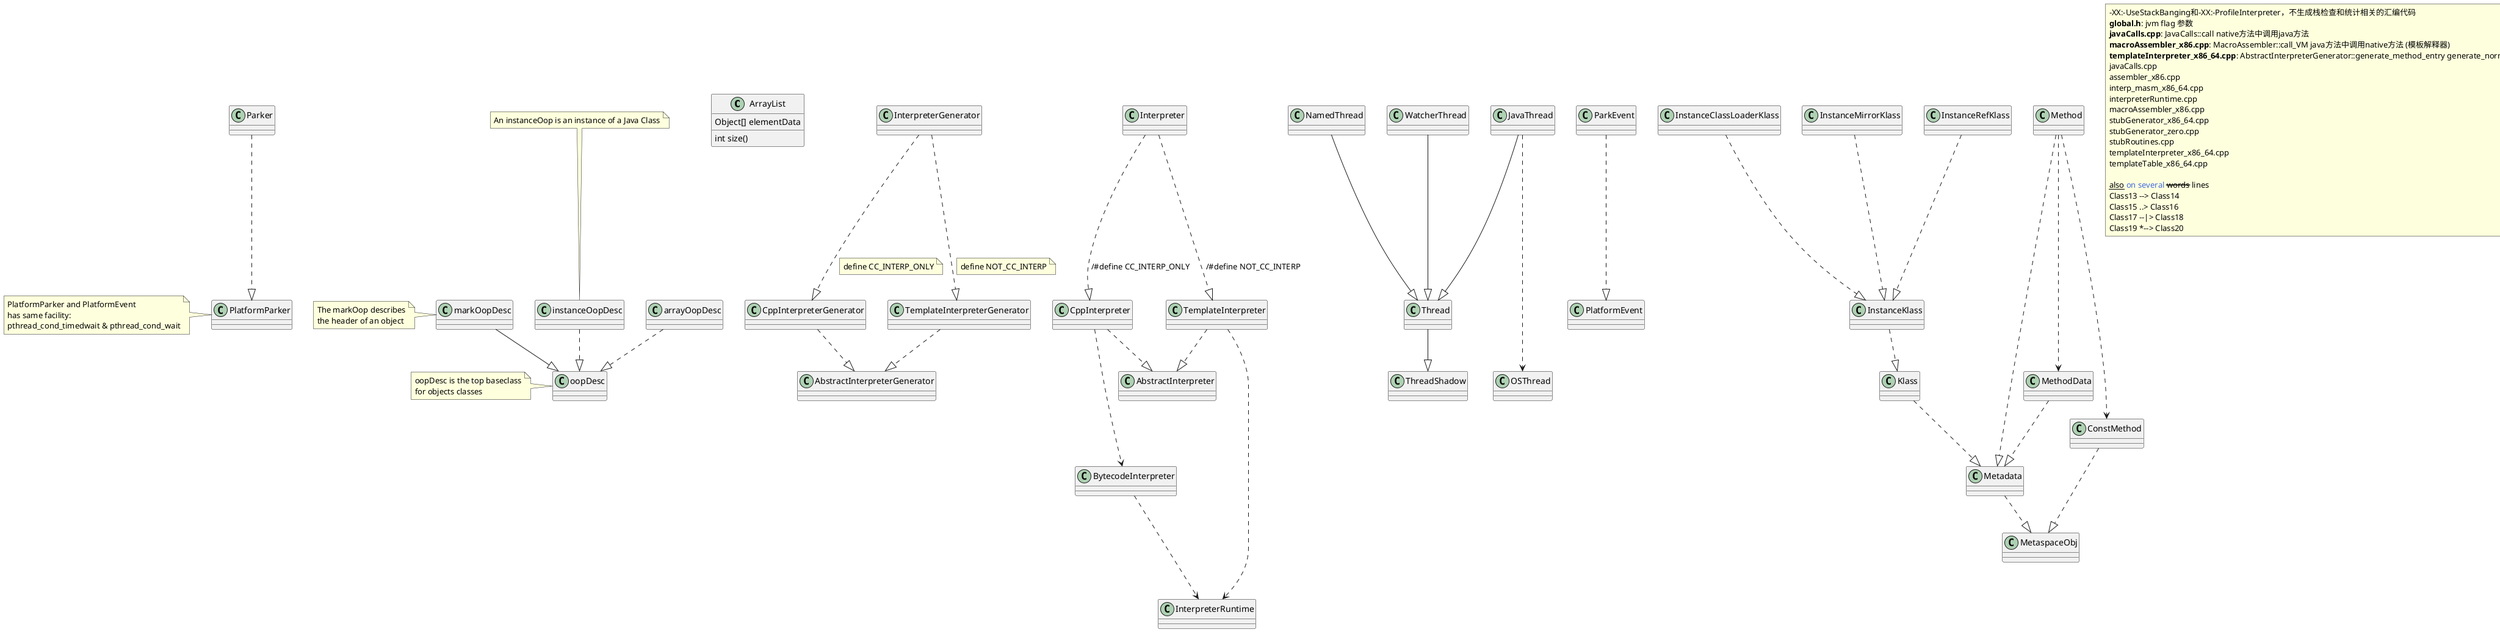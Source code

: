 @startuml
class ArrayList {
Object[] elementData
int size()
}

CppInterpreterGenerator ..|> AbstractInterpreterGenerator
TemplateInterpreterGenerator ..|> AbstractInterpreterGenerator
InterpreterGenerator ..|> CppInterpreterGenerator
note on link: define CC_INTERP_ONLY
InterpreterGenerator ..|> TemplateInterpreterGenerator
note on link: define NOT_CC_INTERP

CppInterpreter ..|> AbstractInterpreter
TemplateInterpreter ..|> AbstractInterpreter
Interpreter ..|> CppInterpreter: /#define CC_INTERP_ONLY
Interpreter ..|> TemplateInterpreter: /#define NOT_CC_INTERP


BytecodeInterpreter ...> InterpreterRuntime
CppInterpreter ...> BytecodeInterpreter
TemplateInterpreter ...> InterpreterRuntime

Thread --|> ThreadShadow
JavaThread --|> Thread
NamedThread --|> Thread
WatcherThread --|> Thread

JavaThread ...> OSThread


Parker ..|> PlatformParker
ParkEvent ..|> PlatformEvent
note left of PlatformParker
PlatformParker and PlatformEvent
has same facility:
pthread_cond_timedwait & pthread_cond_wait
end note

markOopDesc --|> oopDesc
instanceOopDesc ..|> oopDesc
arrayOopDesc ..|> oopDesc

note left of markOopDesc
The markOop describes
the header of an object
end note

note left of oopDesc
oopDesc is the top baseclass
for objects classes
end note

note top of instanceOopDesc
An instanceOop is an instance of a Java Class
end note

InstanceClassLoaderKlass ..|> InstanceKlass
InstanceMirrorKlass ..|> InstanceKlass
InstanceRefKlass ..|> InstanceKlass
InstanceKlass ..|> Klass
Klass ..|> Metadata
Method ..|> Metadata
Metadata ..|> MetaspaceObj

MethodData ..|> Metadata
ConstMethod ..|> MetaspaceObj

Method ...> MethodData
Method ...> ConstMethod

note as common_note
  -XX:-UseStackBanging和-XX:-ProfileInterpreter，不生成栈检查和统计相关的汇编代码
  <b>global.h</b>: jvm flag 参数
  <b>javaCalls.cpp</b>: JavaCalls::call native方法中调用java方法
  <b>macroAssembler_x86.cpp</b>: MacroAssembler::call_VM java方法中调用native方法 (模板解释器)
  <b>templateInterpreter_x86_64.cpp</b>: AbstractInterpreterGenerator::generate_method_entry generate_normal_entry generate_native_entry
  javaCalls.cpp
  assembler_x86.cpp
  interp_masm_x86_64.cpp
  interpreterRuntime.cpp
  macroAssembler_x86.cpp
  stubGenerator_x86_64.cpp
  stubGenerator_zero.cpp
  stubRoutines.cpp
  templateInterpreter_x86_64.cpp
  templateTable_x86_64.cpp

  <u>also</u> <color:royalBlue>on several</color> <s>words</s> lines
  Class13 --> Class14
  Class15 ..> Class16
  Class17 --|> Class18
  Class19 *--> Class20
end note
@enduml
